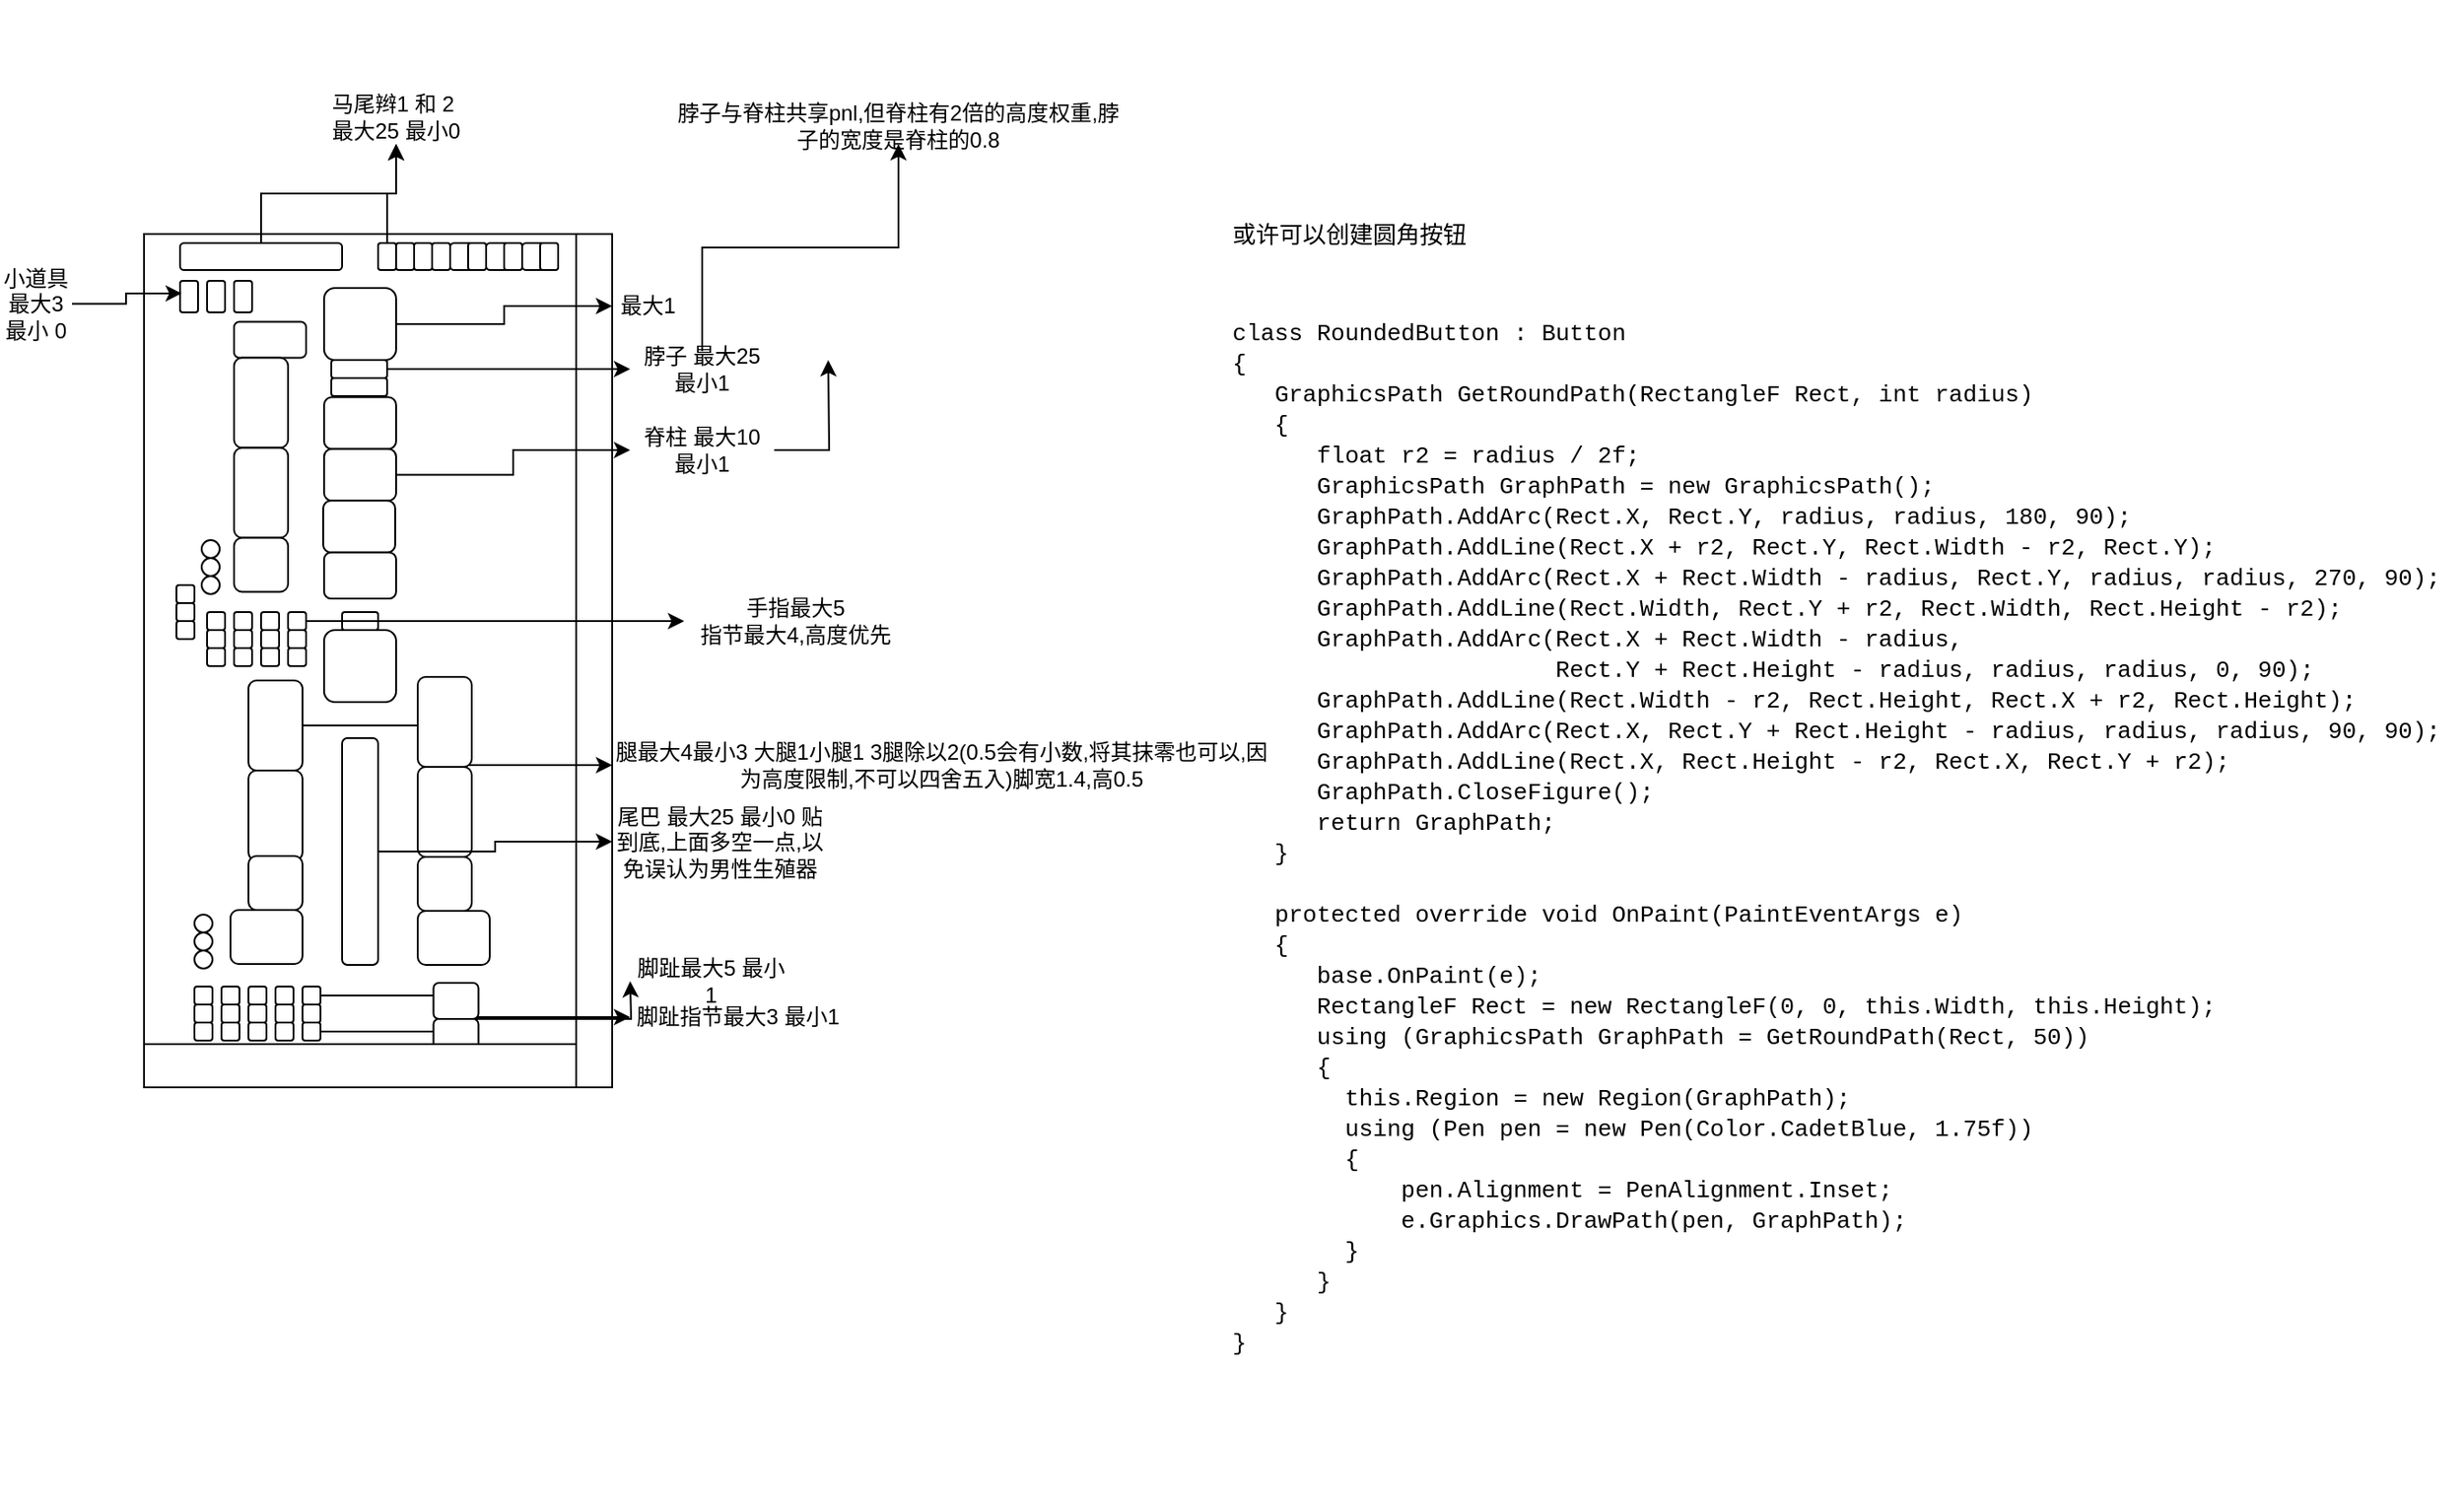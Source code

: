 <mxfile version="14.4.3" type="device"><diagram id="EUyGcON3eZIa-qdq3P5_" name="第 1 页"><mxGraphModel dx="905" dy="772" grid="1" gridSize="2" guides="1" tooltips="1" connect="1" arrows="1" fold="1" page="1" pageScale="1" pageWidth="827" pageHeight="1169" math="0" shadow="0"><root><mxCell id="0"/><mxCell id="1" parent="0"/><mxCell id="nVLnTAvCZckJzoCTcPo1-15" value="" style="rounded=0;whiteSpace=wrap;html=1;" vertex="1" parent="1"><mxGeometry x="320" y="130" width="20" height="474" as="geometry"/></mxCell><mxCell id="SzgYGdSRAuzqkGn6X0Xy-1" value="" style="rounded=0;whiteSpace=wrap;html=1;" parent="1" vertex="1"><mxGeometry x="80" y="130" width="240" height="450" as="geometry"/></mxCell><mxCell id="SzgYGdSRAuzqkGn6X0Xy-77" style="edgeStyle=orthogonalEdgeStyle;rounded=0;orthogonalLoop=1;jettySize=auto;html=1;" parent="1" source="SzgYGdSRAuzqkGn6X0Xy-2" target="SzgYGdSRAuzqkGn6X0Xy-78" edge="1"><mxGeometry relative="1" as="geometry"><mxPoint x="360" y="170.0" as="targetPoint"/></mxGeometry></mxCell><mxCell id="SzgYGdSRAuzqkGn6X0Xy-2" value="" style="rounded=1;whiteSpace=wrap;html=1;" parent="1" vertex="1"><mxGeometry x="180" y="160" width="40" height="40" as="geometry"/></mxCell><mxCell id="SzgYGdSRAuzqkGn6X0Xy-3" value="" style="rounded=1;whiteSpace=wrap;html=1;" parent="1" vertex="1"><mxGeometry x="180" y="220.63" width="40" height="28.75" as="geometry"/></mxCell><mxCell id="SzgYGdSRAuzqkGn6X0Xy-75" style="edgeStyle=orthogonalEdgeStyle;rounded=0;orthogonalLoop=1;jettySize=auto;html=1;" parent="1" source="SzgYGdSRAuzqkGn6X0Xy-4" target="SzgYGdSRAuzqkGn6X0Xy-76" edge="1"><mxGeometry relative="1" as="geometry"><mxPoint x="370" y="250" as="targetPoint"/></mxGeometry></mxCell><mxCell id="SzgYGdSRAuzqkGn6X0Xy-4" value="" style="rounded=1;whiteSpace=wrap;html=1;" parent="1" vertex="1"><mxGeometry x="180" y="249.38" width="40" height="28.75" as="geometry"/></mxCell><mxCell id="SzgYGdSRAuzqkGn6X0Xy-5" value="" style="rounded=1;whiteSpace=wrap;html=1;" parent="1" vertex="1"><mxGeometry x="179.5" y="278.13" width="40" height="28.75" as="geometry"/></mxCell><mxCell id="SzgYGdSRAuzqkGn6X0Xy-6" value="" style="rounded=1;whiteSpace=wrap;html=1;" parent="1" vertex="1"><mxGeometry x="180" y="306.88" width="40" height="25.63" as="geometry"/></mxCell><mxCell id="SzgYGdSRAuzqkGn6X0Xy-7" value="" style="rounded=1;whiteSpace=wrap;html=1;" parent="1" vertex="1"><mxGeometry x="180" y="350" width="40" height="40" as="geometry"/></mxCell><mxCell id="pbyJE_2CdjQ7C_KPyWiV-22" style="edgeStyle=orthogonalEdgeStyle;rounded=0;orthogonalLoop=1;jettySize=auto;html=1;" parent="1" source="SzgYGdSRAuzqkGn6X0Xy-8" target="pbyJE_2CdjQ7C_KPyWiV-23" edge="1"><mxGeometry relative="1" as="geometry"><mxPoint x="360" y="425" as="targetPoint"/></mxGeometry></mxCell><mxCell id="SzgYGdSRAuzqkGn6X0Xy-8" value="" style="rounded=1;whiteSpace=wrap;html=1;" parent="1" vertex="1"><mxGeometry x="138" y="378" width="30" height="50" as="geometry"/></mxCell><mxCell id="SzgYGdSRAuzqkGn6X0Xy-9" value="" style="rounded=1;whiteSpace=wrap;html=1;" parent="1" vertex="1"><mxGeometry x="138" y="428" width="30" height="50" as="geometry"/></mxCell><mxCell id="SzgYGdSRAuzqkGn6X0Xy-10" value="" style="rounded=1;whiteSpace=wrap;html=1;" parent="1" vertex="1"><mxGeometry x="138" y="475.5" width="30" height="30" as="geometry"/></mxCell><mxCell id="SzgYGdSRAuzqkGn6X0Xy-11" value="" style="rounded=1;whiteSpace=wrap;html=1;" parent="1" vertex="1"><mxGeometry x="130" y="178.75" width="40" height="20" as="geometry"/></mxCell><mxCell id="SzgYGdSRAuzqkGn6X0Xy-14" value="" style="rounded=1;whiteSpace=wrap;html=1;" parent="1" vertex="1"><mxGeometry x="184" y="210" width="31" height="10" as="geometry"/></mxCell><mxCell id="SzgYGdSRAuzqkGn6X0Xy-17" style="edgeStyle=orthogonalEdgeStyle;rounded=0;orthogonalLoop=1;jettySize=auto;html=1;" parent="1" source="SzgYGdSRAuzqkGn6X0Xy-15" target="SzgYGdSRAuzqkGn6X0Xy-18" edge="1"><mxGeometry relative="1" as="geometry"><mxPoint x="370.0" y="205" as="targetPoint"/></mxGeometry></mxCell><mxCell id="SzgYGdSRAuzqkGn6X0Xy-15" value="" style="rounded=1;whiteSpace=wrap;html=1;" parent="1" vertex="1"><mxGeometry x="184" y="200" width="31" height="10" as="geometry"/></mxCell><mxCell id="nVLnTAvCZckJzoCTcPo1-5" style="edgeStyle=orthogonalEdgeStyle;rounded=0;orthogonalLoop=1;jettySize=auto;html=1;" edge="1" parent="1" source="SzgYGdSRAuzqkGn6X0Xy-18" target="nVLnTAvCZckJzoCTcPo1-7"><mxGeometry relative="1" as="geometry"><mxPoint x="460" y="80" as="targetPoint"/></mxGeometry></mxCell><mxCell id="SzgYGdSRAuzqkGn6X0Xy-18" value="脖子 最大25 最小1" style="text;html=1;strokeColor=none;fillColor=none;align=center;verticalAlign=middle;whiteSpace=wrap;rounded=0;" parent="1" vertex="1"><mxGeometry x="350" y="195" width="80" height="20" as="geometry"/></mxCell><mxCell id="SzgYGdSRAuzqkGn6X0Xy-20" value="手指最大5&lt;br&gt;指节最大4,高度优先" style="text;html=1;strokeColor=none;fillColor=none;align=center;verticalAlign=middle;whiteSpace=wrap;rounded=0;" parent="1" vertex="1"><mxGeometry x="380" y="335" width="124" height="20" as="geometry"/></mxCell><mxCell id="SzgYGdSRAuzqkGn6X0Xy-21" value="" style="rounded=1;whiteSpace=wrap;html=1;" parent="1" vertex="1"><mxGeometry x="190" y="340" width="20" height="10" as="geometry"/></mxCell><mxCell id="SzgYGdSRAuzqkGn6X0Xy-22" value="" style="rounded=1;whiteSpace=wrap;html=1;" parent="1" vertex="1"><mxGeometry x="232" y="376" width="30" height="50" as="geometry"/></mxCell><mxCell id="SzgYGdSRAuzqkGn6X0Xy-23" value="" style="rounded=1;whiteSpace=wrap;html=1;" parent="1" vertex="1"><mxGeometry x="232" y="426" width="30" height="50" as="geometry"/></mxCell><mxCell id="SzgYGdSRAuzqkGn6X0Xy-24" value="" style="rounded=1;whiteSpace=wrap;html=1;" parent="1" vertex="1"><mxGeometry x="232" y="476" width="30" height="30" as="geometry"/></mxCell><mxCell id="SzgYGdSRAuzqkGn6X0Xy-25" value="" style="rounded=1;whiteSpace=wrap;html=1;" parent="1" vertex="1"><mxGeometry x="232" y="506" width="40" height="30" as="geometry"/></mxCell><mxCell id="SzgYGdSRAuzqkGn6X0Xy-34" style="edgeStyle=orthogonalEdgeStyle;rounded=0;orthogonalLoop=1;jettySize=auto;html=1;" parent="1" source="SzgYGdSRAuzqkGn6X0Xy-26" edge="1"><mxGeometry relative="1" as="geometry"><mxPoint x="350" y="545" as="targetPoint"/></mxGeometry></mxCell><mxCell id="SzgYGdSRAuzqkGn6X0Xy-26" value="" style="rounded=1;whiteSpace=wrap;html=1;" parent="1" vertex="1"><mxGeometry x="168" y="548" width="10" height="10" as="geometry"/></mxCell><mxCell id="SzgYGdSRAuzqkGn6X0Xy-27" value="" style="rounded=1;whiteSpace=wrap;html=1;" parent="1" vertex="1"><mxGeometry x="153" y="548" width="10" height="10" as="geometry"/></mxCell><mxCell id="SzgYGdSRAuzqkGn6X0Xy-28" value="" style="rounded=1;whiteSpace=wrap;html=1;" parent="1" vertex="1"><mxGeometry x="138" y="548" width="10" height="10" as="geometry"/></mxCell><mxCell id="SzgYGdSRAuzqkGn6X0Xy-31" value="" style="rounded=1;whiteSpace=wrap;html=1;" parent="1" vertex="1"><mxGeometry x="123" y="548" width="10" height="10" as="geometry"/></mxCell><mxCell id="SzgYGdSRAuzqkGn6X0Xy-33" value="" style="rounded=1;whiteSpace=wrap;html=1;" parent="1" vertex="1"><mxGeometry x="108" y="548" width="10" height="10" as="geometry"/></mxCell><mxCell id="SzgYGdSRAuzqkGn6X0Xy-35" value="脚趾最大5 最小1" style="text;html=1;strokeColor=none;fillColor=none;align=center;verticalAlign=middle;whiteSpace=wrap;rounded=0;" parent="1" vertex="1"><mxGeometry x="350" y="535" width="90" height="20" as="geometry"/></mxCell><mxCell id="SzgYGdSRAuzqkGn6X0Xy-36" value="" style="rounded=1;whiteSpace=wrap;html=1;" parent="1" vertex="1"><mxGeometry x="168" y="558" width="10" height="10" as="geometry"/></mxCell><mxCell id="SzgYGdSRAuzqkGn6X0Xy-37" value="" style="rounded=1;whiteSpace=wrap;html=1;" parent="1" vertex="1"><mxGeometry x="153" y="558" width="10" height="10" as="geometry"/></mxCell><mxCell id="SzgYGdSRAuzqkGn6X0Xy-38" value="" style="rounded=1;whiteSpace=wrap;html=1;" parent="1" vertex="1"><mxGeometry x="138" y="558" width="10" height="10" as="geometry"/></mxCell><mxCell id="SzgYGdSRAuzqkGn6X0Xy-39" value="" style="rounded=1;whiteSpace=wrap;html=1;" parent="1" vertex="1"><mxGeometry x="123" y="558" width="10" height="10" as="geometry"/></mxCell><mxCell id="SzgYGdSRAuzqkGn6X0Xy-40" value="" style="rounded=1;whiteSpace=wrap;html=1;" parent="1" vertex="1"><mxGeometry x="108" y="558" width="10" height="10" as="geometry"/></mxCell><mxCell id="SzgYGdSRAuzqkGn6X0Xy-46" style="edgeStyle=orthogonalEdgeStyle;rounded=0;orthogonalLoop=1;jettySize=auto;html=1;" parent="1" source="SzgYGdSRAuzqkGn6X0Xy-41" target="SzgYGdSRAuzqkGn6X0Xy-47" edge="1"><mxGeometry relative="1" as="geometry"><mxPoint x="350" y="565" as="targetPoint"/></mxGeometry></mxCell><mxCell id="SzgYGdSRAuzqkGn6X0Xy-41" value="" style="rounded=1;whiteSpace=wrap;html=1;" parent="1" vertex="1"><mxGeometry x="168" y="568" width="10" height="10" as="geometry"/></mxCell><mxCell id="SzgYGdSRAuzqkGn6X0Xy-42" value="" style="rounded=1;whiteSpace=wrap;html=1;" parent="1" vertex="1"><mxGeometry x="153" y="568" width="10" height="10" as="geometry"/></mxCell><mxCell id="SzgYGdSRAuzqkGn6X0Xy-43" value="" style="rounded=1;whiteSpace=wrap;html=1;" parent="1" vertex="1"><mxGeometry x="138" y="568" width="10" height="10" as="geometry"/></mxCell><mxCell id="SzgYGdSRAuzqkGn6X0Xy-44" value="" style="rounded=1;whiteSpace=wrap;html=1;" parent="1" vertex="1"><mxGeometry x="123" y="568" width="10" height="10" as="geometry"/></mxCell><mxCell id="SzgYGdSRAuzqkGn6X0Xy-45" value="" style="rounded=1;whiteSpace=wrap;html=1;" parent="1" vertex="1"><mxGeometry x="108" y="568" width="10" height="10" as="geometry"/></mxCell><mxCell id="SzgYGdSRAuzqkGn6X0Xy-47" value="脚趾指节最大3 最小1" style="text;html=1;strokeColor=none;fillColor=none;align=center;verticalAlign=middle;whiteSpace=wrap;rounded=0;" parent="1" vertex="1"><mxGeometry x="350" y="555" width="120" height="20" as="geometry"/></mxCell><mxCell id="SzgYGdSRAuzqkGn6X0Xy-52" value="" style="rounded=1;whiteSpace=wrap;html=1;" parent="1" vertex="1"><mxGeometry x="240.75" y="546" width="25" height="20" as="geometry"/></mxCell><mxCell id="SzgYGdSRAuzqkGn6X0Xy-57" value="" style="rounded=1;whiteSpace=wrap;html=1;" parent="1" vertex="1"><mxGeometry x="240.75" y="566" width="25" height="20" as="geometry"/></mxCell><mxCell id="SzgYGdSRAuzqkGn6X0Xy-70" value="" style="rounded=1;whiteSpace=wrap;html=1;" parent="1" vertex="1"><mxGeometry x="100" y="156" width="10" height="17.5" as="geometry"/></mxCell><mxCell id="pbyJE_2CdjQ7C_KPyWiV-9" style="edgeStyle=orthogonalEdgeStyle;rounded=0;orthogonalLoop=1;jettySize=auto;html=1;entryX=0.098;entryY=0.399;entryDx=0;entryDy=0;entryPerimeter=0;" parent="1" source="SzgYGdSRAuzqkGn6X0Xy-74" target="SzgYGdSRAuzqkGn6X0Xy-70" edge="1"><mxGeometry relative="1" as="geometry"/></mxCell><mxCell id="SzgYGdSRAuzqkGn6X0Xy-74" value="小道具 最大3 最小 0" style="text;html=1;strokeColor=none;fillColor=none;align=center;verticalAlign=middle;whiteSpace=wrap;rounded=0;" parent="1" vertex="1"><mxGeometry y="158.75" width="40" height="20" as="geometry"/></mxCell><mxCell id="nVLnTAvCZckJzoCTcPo1-6" style="edgeStyle=orthogonalEdgeStyle;rounded=0;orthogonalLoop=1;jettySize=auto;html=1;" edge="1" parent="1" source="SzgYGdSRAuzqkGn6X0Xy-76"><mxGeometry relative="1" as="geometry"><mxPoint x="460" y="200" as="targetPoint"/></mxGeometry></mxCell><mxCell id="SzgYGdSRAuzqkGn6X0Xy-76" value="脊柱 最大10 最小1" style="text;html=1;strokeColor=none;fillColor=none;align=center;verticalAlign=middle;whiteSpace=wrap;rounded=0;" parent="1" vertex="1"><mxGeometry x="350" y="240" width="80" height="20" as="geometry"/></mxCell><mxCell id="SzgYGdSRAuzqkGn6X0Xy-78" value="最大1" style="text;html=1;strokeColor=none;fillColor=none;align=center;verticalAlign=middle;whiteSpace=wrap;rounded=0;" parent="1" vertex="1"><mxGeometry x="340" y="160.0" width="40" height="20" as="geometry"/></mxCell><mxCell id="SzgYGdSRAuzqkGn6X0Xy-79" value="&lt;pre class=&quot;lang-cs s-code-block hljs csharp&quot; style=&quot;margin-top: 0px ; padding: 12px ; border: 0px ; font-stretch: inherit ; line-height: 1.308 ; font-family: &amp;#34;consolas&amp;#34; , &amp;#34;menlo&amp;#34; , &amp;#34;monaco&amp;#34; , &amp;#34;lucida console&amp;#34; , &amp;#34;liberation mono&amp;#34; , &amp;#34;dejavu sans mono&amp;#34; , &amp;#34;bitstream vera sans mono&amp;#34; , &amp;#34;courier new&amp;#34; , monospace , sans-serif ; font-size: 13px ; vertical-align: baseline ; box-sizing: inherit ; width: auto ; max-height: 600px ; overflow: auto ; border-radius: 5px ; overflow-wrap: normal ; text-align: left&quot;&gt;&lt;code style=&quot;margin: 0px ; padding: 0px ; border: 0px ; font-style: inherit ; font-variant: inherit ; font-weight: inherit ; font-stretch: inherit ; line-height: inherit ; font-family: inherit ; vertical-align: baseline ; box-sizing: inherit ; background-color: transparent&quot;&gt;&lt;span class=&quot;hljs-keyword&quot; style=&quot;margin: 0px ; padding: 0px ; border: 0px ; font-style: inherit ; font-variant: inherit ; font-weight: inherit ; font-stretch: inherit ; line-height: inherit ; font-family: inherit ; vertical-align: baseline ; box-sizing: inherit&quot;&gt;&lt;br&gt;&lt;/span&gt;&lt;/code&gt;&lt;/pre&gt;&lt;pre class=&quot;lang-cs s-code-block hljs csharp&quot; style=&quot;margin-top: 0px ; padding: 12px ; border: 0px ; font-stretch: inherit ; line-height: 1.308 ; font-family: &amp;#34;consolas&amp;#34; , &amp;#34;menlo&amp;#34; , &amp;#34;monaco&amp;#34; , &amp;#34;lucida console&amp;#34; , &amp;#34;liberation mono&amp;#34; , &amp;#34;dejavu sans mono&amp;#34; , &amp;#34;bitstream vera sans mono&amp;#34; , &amp;#34;courier new&amp;#34; , monospace , sans-serif ; font-size: 13px ; vertical-align: baseline ; box-sizing: inherit ; width: auto ; max-height: 600px ; overflow: auto ; border-radius: 5px ; overflow-wrap: normal ; text-align: left&quot;&gt;&lt;code style=&quot;margin: 0px ; padding: 0px ; border: 0px ; font-style: inherit ; font-variant: inherit ; font-weight: inherit ; font-stretch: inherit ; line-height: inherit ; font-family: inherit ; vertical-align: baseline ; box-sizing: inherit ; background-color: transparent&quot;&gt;&lt;span class=&quot;hljs-keyword&quot; style=&quot;margin: 0px ; padding: 0px ; border: 0px ; font-style: inherit ; font-variant: inherit ; font-weight: inherit ; font-stretch: inherit ; line-height: inherit ; font-family: inherit ; vertical-align: baseline ; box-sizing: inherit&quot;&gt;或许可以创建圆角按钮&lt;/span&gt;&lt;/code&gt;&lt;/pre&gt;&lt;pre class=&quot;lang-cs s-code-block hljs csharp&quot; style=&quot;margin-top: 0px ; padding: 12px ; border: 0px ; font-stretch: inherit ; line-height: 1.308 ; font-family: &amp;#34;consolas&amp;#34; , &amp;#34;menlo&amp;#34; , &amp;#34;monaco&amp;#34; , &amp;#34;lucida console&amp;#34; , &amp;#34;liberation mono&amp;#34; , &amp;#34;dejavu sans mono&amp;#34; , &amp;#34;bitstream vera sans mono&amp;#34; , &amp;#34;courier new&amp;#34; , monospace , sans-serif ; font-size: 13px ; vertical-align: baseline ; box-sizing: inherit ; width: auto ; max-height: 600px ; overflow: auto ; border-radius: 5px ; overflow-wrap: normal ; text-align: left&quot;&gt;&lt;code style=&quot;margin: 0px ; padding: 0px ; border: 0px ; font-style: inherit ; font-variant: inherit ; font-weight: inherit ; font-stretch: inherit ; line-height: inherit ; font-family: inherit ; vertical-align: baseline ; box-sizing: inherit ; background-color: transparent&quot;&gt;&lt;span class=&quot;hljs-keyword&quot; style=&quot;margin: 0px ; padding: 0px ; border: 0px ; font-style: inherit ; font-variant: inherit ; font-weight: inherit ; font-stretch: inherit ; line-height: inherit ; font-family: inherit ; vertical-align: baseline ; box-sizing: inherit&quot;&gt;class&lt;/span&gt; &lt;span class=&quot;hljs-title&quot; style=&quot;margin: 0px ; padding: 0px ; border: 0px ; font-style: inherit ; font-variant: inherit ; font-weight: inherit ; font-stretch: inherit ; line-height: inherit ; font-family: inherit ; vertical-align: baseline ; box-sizing: inherit&quot;&gt;RoundedButton&lt;/span&gt; : &lt;span class=&quot;hljs-title&quot; style=&quot;margin: 0px ; padding: 0px ; border: 0px ; font-style: inherit ; font-variant: inherit ; font-weight: inherit ; font-stretch: inherit ; line-height: inherit ; font-family: inherit ; vertical-align: baseline ; box-sizing: inherit&quot;&gt;Button&lt;/span&gt;&lt;font style=&quot;box-sizing: inherit&quot;&gt;&lt;/font&gt;&lt;br/&gt;{&lt;font style=&quot;box-sizing: inherit&quot;&gt;&lt;/font&gt;&lt;br/&gt;   &lt;span class=&quot;hljs-function&quot; style=&quot;margin: 0px ; padding: 0px ; border: 0px ; font-style: inherit ; font-variant: inherit ; font-weight: inherit ; font-stretch: inherit ; line-height: inherit ; font-family: inherit ; vertical-align: baseline ; box-sizing: inherit&quot;&gt;GraphicsPath &lt;span class=&quot;hljs-title&quot; style=&quot;margin: 0px ; padding: 0px ; border: 0px ; font-style: inherit ; font-variant: inherit ; font-weight: inherit ; font-stretch: inherit ; line-height: inherit ; font-family: inherit ; vertical-align: baseline ; box-sizing: inherit&quot;&gt;GetRoundPath&lt;/span&gt;(&lt;span class=&quot;hljs-params&quot; style=&quot;margin: 0px ; padding: 0px ; border: 0px ; font-style: inherit ; font-variant: inherit ; font-weight: inherit ; font-stretch: inherit ; line-height: inherit ; font-family: inherit ; vertical-align: baseline ; box-sizing: inherit&quot;&gt;RectangleF Rect, &lt;span class=&quot;hljs-built_in&quot; style=&quot;margin: 0px ; padding: 0px ; border: 0px ; font-style: inherit ; font-variant: inherit ; font-weight: inherit ; font-stretch: inherit ; line-height: inherit ; font-family: inherit ; vertical-align: baseline ; box-sizing: inherit&quot;&gt;int&lt;/span&gt; radius&lt;/span&gt;)&lt;/span&gt;&lt;font style=&quot;box-sizing: inherit&quot;&gt;&lt;/font&gt;&lt;br/&gt;   {&lt;font style=&quot;box-sizing: inherit&quot;&gt;&lt;/font&gt;&lt;br/&gt;      &lt;span class=&quot;hljs-built_in&quot; style=&quot;margin: 0px ; padding: 0px ; border: 0px ; font-style: inherit ; font-variant: inherit ; font-weight: inherit ; font-stretch: inherit ; line-height: inherit ; font-family: inherit ; vertical-align: baseline ; box-sizing: inherit&quot;&gt;float&lt;/span&gt; r2 = radius / &lt;span class=&quot;hljs-number&quot; style=&quot;margin: 0px ; padding: 0px ; border: 0px ; font-style: inherit ; font-variant: inherit ; font-weight: inherit ; font-stretch: inherit ; line-height: inherit ; font-family: inherit ; vertical-align: baseline ; box-sizing: inherit&quot;&gt;2f&lt;/span&gt;;&lt;font style=&quot;box-sizing: inherit&quot;&gt;&lt;/font&gt;&lt;br/&gt;      GraphicsPath GraphPath = &lt;span class=&quot;hljs-keyword&quot; style=&quot;margin: 0px ; padding: 0px ; border: 0px ; font-style: inherit ; font-variant: inherit ; font-weight: inherit ; font-stretch: inherit ; line-height: inherit ; font-family: inherit ; vertical-align: baseline ; box-sizing: inherit&quot;&gt;new&lt;/span&gt; GraphicsPath();&lt;font style=&quot;box-sizing: inherit&quot;&gt;&lt;/font&gt;&lt;br/&gt;      GraphPath.AddArc(Rect.X, Rect.Y, radius, radius, &lt;span class=&quot;hljs-number&quot; style=&quot;margin: 0px ; padding: 0px ; border: 0px ; font-style: inherit ; font-variant: inherit ; font-weight: inherit ; font-stretch: inherit ; line-height: inherit ; font-family: inherit ; vertical-align: baseline ; box-sizing: inherit&quot;&gt;180&lt;/span&gt;, &lt;span class=&quot;hljs-number&quot; style=&quot;margin: 0px ; padding: 0px ; border: 0px ; font-style: inherit ; font-variant: inherit ; font-weight: inherit ; font-stretch: inherit ; line-height: inherit ; font-family: inherit ; vertical-align: baseline ; box-sizing: inherit&quot;&gt;90&lt;/span&gt;);&lt;font style=&quot;box-sizing: inherit&quot;&gt;&lt;/font&gt;&lt;br/&gt;      GraphPath.AddLine(Rect.X + r2, Rect.Y, Rect.Width - r2, Rect.Y);&lt;font style=&quot;box-sizing: inherit&quot;&gt;&lt;/font&gt;&lt;br/&gt;      GraphPath.AddArc(Rect.X + Rect.Width - radius, Rect.Y, radius, radius, &lt;span class=&quot;hljs-number&quot; style=&quot;margin: 0px ; padding: 0px ; border: 0px ; font-style: inherit ; font-variant: inherit ; font-weight: inherit ; font-stretch: inherit ; line-height: inherit ; font-family: inherit ; vertical-align: baseline ; box-sizing: inherit&quot;&gt;270&lt;/span&gt;, &lt;span class=&quot;hljs-number&quot; style=&quot;margin: 0px ; padding: 0px ; border: 0px ; font-style: inherit ; font-variant: inherit ; font-weight: inherit ; font-stretch: inherit ; line-height: inherit ; font-family: inherit ; vertical-align: baseline ; box-sizing: inherit&quot;&gt;90&lt;/span&gt;);&lt;font style=&quot;box-sizing: inherit&quot;&gt;&lt;/font&gt;&lt;br/&gt;      GraphPath.AddLine(Rect.Width, Rect.Y + r2, Rect.Width, Rect.Height - r2);&lt;font style=&quot;box-sizing: inherit&quot;&gt;&lt;/font&gt;&lt;br/&gt;      GraphPath.AddArc(Rect.X + Rect.Width - radius, &lt;font style=&quot;box-sizing: inherit&quot;&gt;&lt;/font&gt;&lt;br/&gt;                       Rect.Y + Rect.Height - radius, radius, radius, &lt;span class=&quot;hljs-number&quot; style=&quot;margin: 0px ; padding: 0px ; border: 0px ; font-style: inherit ; font-variant: inherit ; font-weight: inherit ; font-stretch: inherit ; line-height: inherit ; font-family: inherit ; vertical-align: baseline ; box-sizing: inherit&quot;&gt;0&lt;/span&gt;, &lt;span class=&quot;hljs-number&quot; style=&quot;margin: 0px ; padding: 0px ; border: 0px ; font-style: inherit ; font-variant: inherit ; font-weight: inherit ; font-stretch: inherit ; line-height: inherit ; font-family: inherit ; vertical-align: baseline ; box-sizing: inherit&quot;&gt;90&lt;/span&gt;);&lt;font style=&quot;box-sizing: inherit&quot;&gt;&lt;/font&gt;&lt;br/&gt;      GraphPath.AddLine(Rect.Width - r2, Rect.Height, Rect.X + r2, Rect.Height);&lt;font style=&quot;box-sizing: inherit&quot;&gt;&lt;/font&gt;&lt;br/&gt;      GraphPath.AddArc(Rect.X, Rect.Y + Rect.Height - radius, radius, radius, &lt;span class=&quot;hljs-number&quot; style=&quot;margin: 0px ; padding: 0px ; border: 0px ; font-style: inherit ; font-variant: inherit ; font-weight: inherit ; font-stretch: inherit ; line-height: inherit ; font-family: inherit ; vertical-align: baseline ; box-sizing: inherit&quot;&gt;90&lt;/span&gt;, &lt;span class=&quot;hljs-number&quot; style=&quot;margin: 0px ; padding: 0px ; border: 0px ; font-style: inherit ; font-variant: inherit ; font-weight: inherit ; font-stretch: inherit ; line-height: inherit ; font-family: inherit ; vertical-align: baseline ; box-sizing: inherit&quot;&gt;90&lt;/span&gt;);&lt;font style=&quot;box-sizing: inherit&quot;&gt;&lt;/font&gt;&lt;br/&gt;      GraphPath.AddLine(Rect.X, Rect.Height - r2, Rect.X, Rect.Y + r2);&lt;font style=&quot;box-sizing: inherit&quot;&gt;&lt;/font&gt;&lt;br/&gt;      GraphPath.CloseFigure();&lt;font style=&quot;box-sizing: inherit&quot;&gt;&lt;/font&gt;&lt;br/&gt;      &lt;span class=&quot;hljs-keyword&quot; style=&quot;margin: 0px ; padding: 0px ; border: 0px ; font-style: inherit ; font-variant: inherit ; font-weight: inherit ; font-stretch: inherit ; line-height: inherit ; font-family: inherit ; vertical-align: baseline ; box-sizing: inherit&quot;&gt;return&lt;/span&gt; GraphPath;&lt;font style=&quot;box-sizing: inherit&quot;&gt;&lt;/font&gt;&lt;br/&gt;   }&lt;font style=&quot;box-sizing: inherit&quot;&gt;&lt;/font&gt;&lt;br/&gt;&lt;font style=&quot;box-sizing: inherit&quot;&gt;&lt;/font&gt;&lt;br/&gt;   &lt;span class=&quot;hljs-function&quot; style=&quot;margin: 0px ; padding: 0px ; border: 0px ; font-style: inherit ; font-variant: inherit ; font-weight: inherit ; font-stretch: inherit ; line-height: inherit ; font-family: inherit ; vertical-align: baseline ; box-sizing: inherit&quot;&gt;&lt;span class=&quot;hljs-keyword&quot; style=&quot;margin: 0px ; padding: 0px ; border: 0px ; font-style: inherit ; font-variant: inherit ; font-weight: inherit ; font-stretch: inherit ; line-height: inherit ; font-family: inherit ; vertical-align: baseline ; box-sizing: inherit&quot;&gt;protected&lt;/span&gt; &lt;span class=&quot;hljs-keyword&quot; style=&quot;margin: 0px ; padding: 0px ; border: 0px ; font-style: inherit ; font-variant: inherit ; font-weight: inherit ; font-stretch: inherit ; line-height: inherit ; font-family: inherit ; vertical-align: baseline ; box-sizing: inherit&quot;&gt;override&lt;/span&gt; &lt;span class=&quot;hljs-keyword&quot; style=&quot;margin: 0px ; padding: 0px ; border: 0px ; font-style: inherit ; font-variant: inherit ; font-weight: inherit ; font-stretch: inherit ; line-height: inherit ; font-family: inherit ; vertical-align: baseline ; box-sizing: inherit&quot;&gt;void&lt;/span&gt; &lt;span class=&quot;hljs-title&quot; style=&quot;margin: 0px ; padding: 0px ; border: 0px ; font-style: inherit ; font-variant: inherit ; font-weight: inherit ; font-stretch: inherit ; line-height: inherit ; font-family: inherit ; vertical-align: baseline ; box-sizing: inherit&quot;&gt;OnPaint&lt;/span&gt;(&lt;span class=&quot;hljs-params&quot; style=&quot;margin: 0px ; padding: 0px ; border: 0px ; font-style: inherit ; font-variant: inherit ; font-weight: inherit ; font-stretch: inherit ; line-height: inherit ; font-family: inherit ; vertical-align: baseline ; box-sizing: inherit&quot;&gt;PaintEventArgs e&lt;/span&gt;)&lt;/span&gt;&lt;font style=&quot;box-sizing: inherit&quot;&gt;&lt;/font&gt;&lt;br/&gt;   {&lt;font style=&quot;box-sizing: inherit&quot;&gt;&lt;/font&gt;&lt;br/&gt;      &lt;span class=&quot;hljs-keyword&quot; style=&quot;margin: 0px ; padding: 0px ; border: 0px ; font-style: inherit ; font-variant: inherit ; font-weight: inherit ; font-stretch: inherit ; line-height: inherit ; font-family: inherit ; vertical-align: baseline ; box-sizing: inherit&quot;&gt;base&lt;/span&gt;.OnPaint(e);&lt;font style=&quot;box-sizing: inherit&quot;&gt;&lt;/font&gt;&lt;br/&gt;      RectangleF Rect = &lt;span class=&quot;hljs-keyword&quot; style=&quot;margin: 0px ; padding: 0px ; border: 0px ; font-style: inherit ; font-variant: inherit ; font-weight: inherit ; font-stretch: inherit ; line-height: inherit ; font-family: inherit ; vertical-align: baseline ; box-sizing: inherit&quot;&gt;new&lt;/span&gt; RectangleF(&lt;span class=&quot;hljs-number&quot; style=&quot;margin: 0px ; padding: 0px ; border: 0px ; font-style: inherit ; font-variant: inherit ; font-weight: inherit ; font-stretch: inherit ; line-height: inherit ; font-family: inherit ; vertical-align: baseline ; box-sizing: inherit&quot;&gt;0&lt;/span&gt;, &lt;span class=&quot;hljs-number&quot; style=&quot;margin: 0px ; padding: 0px ; border: 0px ; font-style: inherit ; font-variant: inherit ; font-weight: inherit ; font-stretch: inherit ; line-height: inherit ; font-family: inherit ; vertical-align: baseline ; box-sizing: inherit&quot;&gt;0&lt;/span&gt;, &lt;span class=&quot;hljs-keyword&quot; style=&quot;margin: 0px ; padding: 0px ; border: 0px ; font-style: inherit ; font-variant: inherit ; font-weight: inherit ; font-stretch: inherit ; line-height: inherit ; font-family: inherit ; vertical-align: baseline ; box-sizing: inherit&quot;&gt;this&lt;/span&gt;.Width, &lt;span class=&quot;hljs-keyword&quot; style=&quot;margin: 0px ; padding: 0px ; border: 0px ; font-style: inherit ; font-variant: inherit ; font-weight: inherit ; font-stretch: inherit ; line-height: inherit ; font-family: inherit ; vertical-align: baseline ; box-sizing: inherit&quot;&gt;this&lt;/span&gt;.Height);&lt;br/&gt;      &lt;span class=&quot;hljs-keyword&quot; style=&quot;margin: 0px ; padding: 0px ; border: 0px ; font-style: inherit ; font-variant: inherit ; font-weight: inherit ; font-stretch: inherit ; line-height: inherit ; font-family: inherit ; vertical-align: baseline ; box-sizing: inherit&quot;&gt;using&lt;/span&gt; (GraphicsPath GraphPath = GetRoundPath(Rect, &lt;span class=&quot;hljs-number&quot; style=&quot;margin: 0px ; padding: 0px ; border: 0px ; font-style: inherit ; font-variant: inherit ; font-weight: inherit ; font-stretch: inherit ; line-height: inherit ; font-family: inherit ; vertical-align: baseline ; box-sizing: inherit&quot;&gt;50&lt;/span&gt;))&lt;font style=&quot;box-sizing: inherit&quot;&gt;&lt;/font&gt;&lt;br/&gt;      {&lt;font style=&quot;box-sizing: inherit&quot;&gt;&lt;/font&gt;&lt;br/&gt;        &lt;span class=&quot;hljs-keyword&quot; style=&quot;margin: 0px ; padding: 0px ; border: 0px ; font-style: inherit ; font-variant: inherit ; font-weight: inherit ; font-stretch: inherit ; line-height: inherit ; font-family: inherit ; vertical-align: baseline ; box-sizing: inherit&quot;&gt;this&lt;/span&gt;.Region = &lt;span class=&quot;hljs-keyword&quot; style=&quot;margin: 0px ; padding: 0px ; border: 0px ; font-style: inherit ; font-variant: inherit ; font-weight: inherit ; font-stretch: inherit ; line-height: inherit ; font-family: inherit ; vertical-align: baseline ; box-sizing: inherit&quot;&gt;new&lt;/span&gt; Region(GraphPath);&lt;br/&gt;        &lt;span class=&quot;hljs-keyword&quot; style=&quot;margin: 0px ; padding: 0px ; border: 0px ; font-style: inherit ; font-variant: inherit ; font-weight: inherit ; font-stretch: inherit ; line-height: inherit ; font-family: inherit ; vertical-align: baseline ; box-sizing: inherit&quot;&gt;using&lt;/span&gt; (Pen pen = &lt;span class=&quot;hljs-keyword&quot; style=&quot;margin: 0px ; padding: 0px ; border: 0px ; font-style: inherit ; font-variant: inherit ; font-weight: inherit ; font-stretch: inherit ; line-height: inherit ; font-family: inherit ; vertical-align: baseline ; box-sizing: inherit&quot;&gt;new&lt;/span&gt; Pen(Color.CadetBlue, &lt;span class=&quot;hljs-number&quot; style=&quot;margin: 0px ; padding: 0px ; border: 0px ; font-style: inherit ; font-variant: inherit ; font-weight: inherit ; font-stretch: inherit ; line-height: inherit ; font-family: inherit ; vertical-align: baseline ; box-sizing: inherit&quot;&gt;1.75f&lt;/span&gt;))&lt;font style=&quot;box-sizing: inherit&quot;&gt;&lt;/font&gt;&lt;br/&gt;        {&lt;font style=&quot;box-sizing: inherit&quot;&gt;&lt;/font&gt;&lt;br/&gt;            pen.Alignment = PenAlignment.Inset;&lt;font style=&quot;box-sizing: inherit&quot;&gt;&lt;/font&gt;&lt;br/&gt;            e.Graphics.DrawPath(pen, GraphPath);&lt;font style=&quot;box-sizing: inherit&quot;&gt;&lt;/font&gt;&lt;br/&gt;        }&lt;font style=&quot;box-sizing: inherit&quot;&gt;&lt;/font&gt;&lt;br/&gt;      }&lt;font style=&quot;box-sizing: inherit&quot;&gt;&lt;/font&gt;&lt;br/&gt;   }&lt;font style=&quot;box-sizing: inherit&quot;&gt;&lt;/font&gt;&lt;br/&gt;}&lt;/code&gt;&lt;/pre&gt;" style="text;html=1;strokeColor=none;fillColor=none;align=center;verticalAlign=middle;whiteSpace=wrap;rounded=0;" parent="1" vertex="1"><mxGeometry x="680" width="680" height="835" as="geometry"/></mxCell><mxCell id="afvvjA-hMGqMulOO8eAu-1" value="" style="rounded=1;whiteSpace=wrap;html=1;" parent="1" vertex="1"><mxGeometry x="130" y="198.75" width="30" height="50" as="geometry"/></mxCell><mxCell id="afvvjA-hMGqMulOO8eAu-2" value="" style="rounded=1;whiteSpace=wrap;html=1;" parent="1" vertex="1"><mxGeometry x="130" y="248.75" width="30" height="50" as="geometry"/></mxCell><mxCell id="afvvjA-hMGqMulOO8eAu-3" value="" style="rounded=1;whiteSpace=wrap;html=1;" parent="1" vertex="1"><mxGeometry x="128" y="505.5" width="40" height="30" as="geometry"/></mxCell><mxCell id="afvvjA-hMGqMulOO8eAu-7" value="" style="rounded=1;whiteSpace=wrap;html=1;" parent="1" vertex="1"><mxGeometry x="130" y="298.75" width="30" height="30" as="geometry"/></mxCell><mxCell id="nVLnTAvCZckJzoCTcPo1-9" style="edgeStyle=orthogonalEdgeStyle;rounded=0;orthogonalLoop=1;jettySize=auto;html=1;entryX=0;entryY=0.5;entryDx=0;entryDy=0;" edge="1" parent="1" source="afvvjA-hMGqMulOO8eAu-8" target="SzgYGdSRAuzqkGn6X0Xy-20"><mxGeometry relative="1" as="geometry"/></mxCell><mxCell id="afvvjA-hMGqMulOO8eAu-8" value="" style="rounded=1;whiteSpace=wrap;html=1;" parent="1" vertex="1"><mxGeometry x="160" y="340" width="10" height="10" as="geometry"/></mxCell><mxCell id="afvvjA-hMGqMulOO8eAu-9" value="" style="rounded=1;whiteSpace=wrap;html=1;" parent="1" vertex="1"><mxGeometry x="145" y="340" width="10" height="10" as="geometry"/></mxCell><mxCell id="afvvjA-hMGqMulOO8eAu-10" value="" style="rounded=1;whiteSpace=wrap;html=1;" parent="1" vertex="1"><mxGeometry x="130" y="340" width="10" height="10" as="geometry"/></mxCell><mxCell id="afvvjA-hMGqMulOO8eAu-11" value="" style="rounded=1;whiteSpace=wrap;html=1;" parent="1" vertex="1"><mxGeometry x="115" y="340" width="10" height="10" as="geometry"/></mxCell><mxCell id="afvvjA-hMGqMulOO8eAu-12" value="" style="rounded=1;whiteSpace=wrap;html=1;" parent="1" vertex="1"><mxGeometry x="98" y="325" width="10" height="10" as="geometry"/></mxCell><mxCell id="afvvjA-hMGqMulOO8eAu-13" value="" style="rounded=1;whiteSpace=wrap;html=1;" parent="1" vertex="1"><mxGeometry x="160" y="350" width="10" height="10" as="geometry"/></mxCell><mxCell id="afvvjA-hMGqMulOO8eAu-14" value="" style="rounded=1;whiteSpace=wrap;html=1;" parent="1" vertex="1"><mxGeometry x="145" y="350" width="10" height="10" as="geometry"/></mxCell><mxCell id="afvvjA-hMGqMulOO8eAu-15" value="" style="rounded=1;whiteSpace=wrap;html=1;" parent="1" vertex="1"><mxGeometry x="130" y="350" width="10" height="10" as="geometry"/></mxCell><mxCell id="afvvjA-hMGqMulOO8eAu-16" value="" style="rounded=1;whiteSpace=wrap;html=1;" parent="1" vertex="1"><mxGeometry x="115" y="350" width="10" height="10" as="geometry"/></mxCell><mxCell id="afvvjA-hMGqMulOO8eAu-17" value="" style="rounded=1;whiteSpace=wrap;html=1;" parent="1" vertex="1"><mxGeometry x="98" y="335" width="10" height="10" as="geometry"/></mxCell><mxCell id="afvvjA-hMGqMulOO8eAu-18" value="" style="rounded=1;whiteSpace=wrap;html=1;" parent="1" vertex="1"><mxGeometry x="160" y="360" width="10" height="10" as="geometry"/></mxCell><mxCell id="afvvjA-hMGqMulOO8eAu-19" value="" style="rounded=1;whiteSpace=wrap;html=1;" parent="1" vertex="1"><mxGeometry x="145" y="360" width="10" height="10" as="geometry"/></mxCell><mxCell id="afvvjA-hMGqMulOO8eAu-20" value="" style="rounded=1;whiteSpace=wrap;html=1;" parent="1" vertex="1"><mxGeometry x="130" y="360" width="10" height="10" as="geometry"/></mxCell><mxCell id="afvvjA-hMGqMulOO8eAu-21" value="" style="rounded=1;whiteSpace=wrap;html=1;" parent="1" vertex="1"><mxGeometry x="115" y="360" width="10" height="10" as="geometry"/></mxCell><mxCell id="afvvjA-hMGqMulOO8eAu-22" value="" style="rounded=1;whiteSpace=wrap;html=1;" parent="1" vertex="1"><mxGeometry x="98" y="345" width="10" height="10" as="geometry"/></mxCell><mxCell id="pbyJE_2CdjQ7C_KPyWiV-1" value="" style="rounded=1;whiteSpace=wrap;html=1;" parent="1" vertex="1"><mxGeometry x="115" y="156" width="10" height="17.5" as="geometry"/></mxCell><mxCell id="pbyJE_2CdjQ7C_KPyWiV-2" value="" style="rounded=1;whiteSpace=wrap;html=1;" parent="1" vertex="1"><mxGeometry x="130" y="156" width="10" height="17.5" as="geometry"/></mxCell><mxCell id="pbyJE_2CdjQ7C_KPyWiV-4" style="edgeStyle=orthogonalEdgeStyle;rounded=0;orthogonalLoop=1;jettySize=auto;html=1;" parent="1" source="pbyJE_2CdjQ7C_KPyWiV-3" target="pbyJE_2CdjQ7C_KPyWiV-5" edge="1"><mxGeometry relative="1" as="geometry"><mxPoint x="360" y="467.5" as="targetPoint"/></mxGeometry></mxCell><mxCell id="pbyJE_2CdjQ7C_KPyWiV-3" value="" style="rounded=1;whiteSpace=wrap;html=1;" parent="1" vertex="1"><mxGeometry x="190" y="410" width="20" height="126" as="geometry"/></mxCell><mxCell id="pbyJE_2CdjQ7C_KPyWiV-5" value="尾巴 最大25 最小0 贴到底,上面多空一点,以免误认为男性生殖器" style="text;html=1;strokeColor=none;fillColor=none;align=center;verticalAlign=middle;whiteSpace=wrap;rounded=0;" parent="1" vertex="1"><mxGeometry x="340" y="457.5" width="120" height="20" as="geometry"/></mxCell><mxCell id="pbyJE_2CdjQ7C_KPyWiV-10" style="edgeStyle=orthogonalEdgeStyle;rounded=0;orthogonalLoop=1;jettySize=auto;html=1;" parent="1" source="pbyJE_2CdjQ7C_KPyWiV-6" target="pbyJE_2CdjQ7C_KPyWiV-11" edge="1"><mxGeometry relative="1" as="geometry"><mxPoint x="145" y="100" as="targetPoint"/></mxGeometry></mxCell><mxCell id="pbyJE_2CdjQ7C_KPyWiV-6" value="" style="rounded=1;whiteSpace=wrap;html=1;" parent="1" vertex="1"><mxGeometry x="100" y="135" width="90" height="15" as="geometry"/></mxCell><mxCell id="pbyJE_2CdjQ7C_KPyWiV-12" style="edgeStyle=orthogonalEdgeStyle;rounded=0;orthogonalLoop=1;jettySize=auto;html=1;entryX=0.5;entryY=1;entryDx=0;entryDy=0;" parent="1" source="pbyJE_2CdjQ7C_KPyWiV-7" target="pbyJE_2CdjQ7C_KPyWiV-11" edge="1"><mxGeometry relative="1" as="geometry"/></mxCell><mxCell id="pbyJE_2CdjQ7C_KPyWiV-7" value="" style="rounded=1;whiteSpace=wrap;html=1;" parent="1" vertex="1"><mxGeometry x="210" y="135" width="10" height="15" as="geometry"/></mxCell><mxCell id="pbyJE_2CdjQ7C_KPyWiV-11" value="马尾辫1 和 2&amp;nbsp;&lt;br&gt;最大25 最小0" style="text;html=1;strokeColor=none;fillColor=none;align=center;verticalAlign=middle;whiteSpace=wrap;rounded=0;" parent="1" vertex="1"><mxGeometry x="60" y="50" width="320" height="30" as="geometry"/></mxCell><mxCell id="pbyJE_2CdjQ7C_KPyWiV-13" value="" style="rounded=1;whiteSpace=wrap;html=1;" parent="1" vertex="1"><mxGeometry x="220" y="135" width="10" height="15" as="geometry"/></mxCell><mxCell id="pbyJE_2CdjQ7C_KPyWiV-14" value="" style="rounded=1;whiteSpace=wrap;html=1;" parent="1" vertex="1"><mxGeometry x="230" y="135" width="10" height="15" as="geometry"/></mxCell><mxCell id="pbyJE_2CdjQ7C_KPyWiV-15" value="" style="rounded=1;whiteSpace=wrap;html=1;" parent="1" vertex="1"><mxGeometry x="240" y="135" width="10" height="15" as="geometry"/></mxCell><mxCell id="pbyJE_2CdjQ7C_KPyWiV-16" value="" style="rounded=1;whiteSpace=wrap;html=1;" parent="1" vertex="1"><mxGeometry x="250" y="135" width="20" height="15" as="geometry"/></mxCell><mxCell id="pbyJE_2CdjQ7C_KPyWiV-17" value="" style="rounded=1;whiteSpace=wrap;html=1;" parent="1" vertex="1"><mxGeometry x="260" y="135" width="10" height="15" as="geometry"/></mxCell><mxCell id="pbyJE_2CdjQ7C_KPyWiV-18" value="" style="rounded=1;whiteSpace=wrap;html=1;" parent="1" vertex="1"><mxGeometry x="270" y="135" width="20" height="15" as="geometry"/></mxCell><mxCell id="pbyJE_2CdjQ7C_KPyWiV-19" value="" style="rounded=1;whiteSpace=wrap;html=1;" parent="1" vertex="1"><mxGeometry x="280" y="135" width="10" height="15" as="geometry"/></mxCell><mxCell id="pbyJE_2CdjQ7C_KPyWiV-20" value="" style="rounded=1;whiteSpace=wrap;html=1;" parent="1" vertex="1"><mxGeometry x="290" y="135" width="20" height="15" as="geometry"/></mxCell><mxCell id="pbyJE_2CdjQ7C_KPyWiV-21" value="" style="rounded=1;whiteSpace=wrap;html=1;" parent="1" vertex="1"><mxGeometry x="300" y="135" width="10" height="15" as="geometry"/></mxCell><mxCell id="pbyJE_2CdjQ7C_KPyWiV-23" value="腿最大4最小3 大腿1小腿1 3腿除以2(0.5会有小数,将其抹零也可以,因为高度限制,不可以四舍五入)脚宽1.4,高0.5" style="text;html=1;strokeColor=none;fillColor=none;align=center;verticalAlign=middle;whiteSpace=wrap;rounded=0;" parent="1" vertex="1"><mxGeometry x="340" y="415" width="366" height="20" as="geometry"/></mxCell><mxCell id="nVLnTAvCZckJzoCTcPo1-1" value="" style="ellipse;whiteSpace=wrap;html=1;aspect=fixed;" vertex="1" parent="1"><mxGeometry x="108" y="508" width="10" height="10" as="geometry"/></mxCell><mxCell id="nVLnTAvCZckJzoCTcPo1-2" value="" style="ellipse;whiteSpace=wrap;html=1;aspect=fixed;" vertex="1" parent="1"><mxGeometry x="108" y="518" width="10" height="10" as="geometry"/></mxCell><mxCell id="nVLnTAvCZckJzoCTcPo1-3" value="" style="ellipse;whiteSpace=wrap;html=1;aspect=fixed;" vertex="1" parent="1"><mxGeometry x="108" y="528" width="10" height="10" as="geometry"/></mxCell><mxCell id="nVLnTAvCZckJzoCTcPo1-7" value="脖子与脊柱共享pnl,但脊柱有2倍的高度权重,脖子的宽度是脊柱的0.8" style="text;html=1;strokeColor=none;fillColor=none;align=center;verticalAlign=middle;whiteSpace=wrap;rounded=0;" vertex="1" parent="1"><mxGeometry x="374" y="60" width="250" height="20" as="geometry"/></mxCell><mxCell id="nVLnTAvCZckJzoCTcPo1-12" value="" style="ellipse;whiteSpace=wrap;html=1;aspect=fixed;" vertex="1" parent="1"><mxGeometry x="112" y="300" width="10" height="10" as="geometry"/></mxCell><mxCell id="nVLnTAvCZckJzoCTcPo1-13" value="" style="ellipse;whiteSpace=wrap;html=1;aspect=fixed;" vertex="1" parent="1"><mxGeometry x="112" y="310" width="10" height="10" as="geometry"/></mxCell><mxCell id="nVLnTAvCZckJzoCTcPo1-14" value="" style="ellipse;whiteSpace=wrap;html=1;aspect=fixed;" vertex="1" parent="1"><mxGeometry x="112" y="320" width="10" height="10" as="geometry"/></mxCell><mxCell id="nVLnTAvCZckJzoCTcPo1-16" value="" style="rounded=0;whiteSpace=wrap;html=1;" vertex="1" parent="1"><mxGeometry x="80" y="580" width="240" height="24" as="geometry"/></mxCell></root></mxGraphModel></diagram></mxfile>